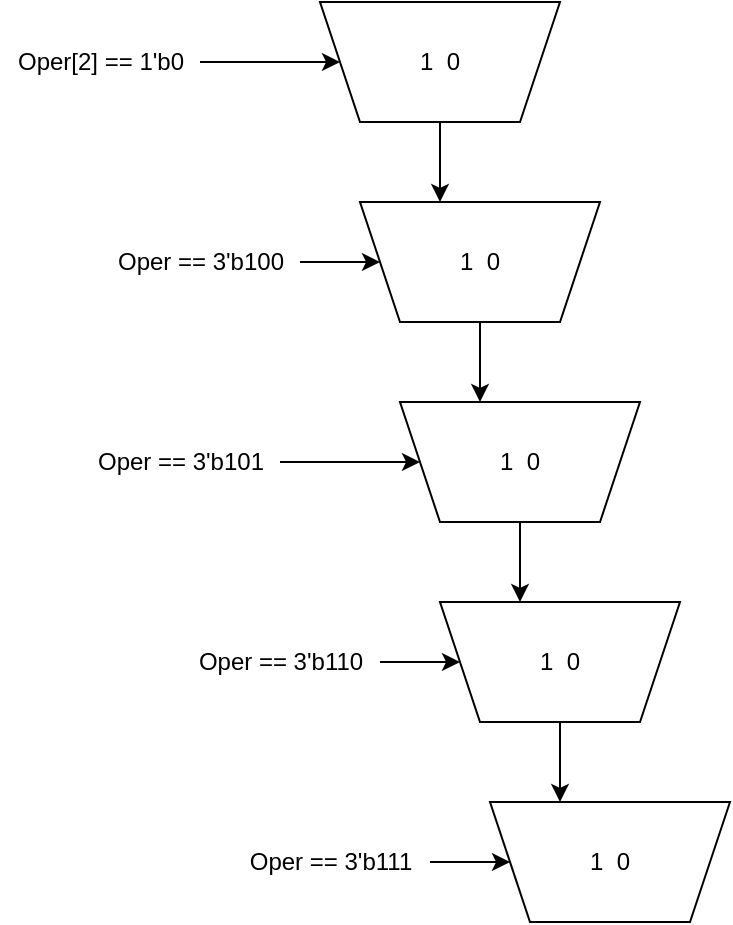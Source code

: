<mxfile version="16.5.6" type="github">
  <diagram id="YD-U70I8awbXt-79FAHw" name="Page-1">
    <mxGraphModel dx="774" dy="1122" grid="1" gridSize="10" guides="1" tooltips="1" connect="1" arrows="1" fold="1" page="1" pageScale="1" pageWidth="1654" pageHeight="2336" math="0" shadow="0">
      <root>
        <mxCell id="0" />
        <mxCell id="1" parent="0" />
        <mxCell id="c6nmPjCU_6RG-IFTGdHf-1" value="1&lt;span style=&quot;white-space: pre&quot;&gt;	&lt;/span&gt;&lt;span style=&quot;white-space: pre&quot;&gt;	&lt;/span&gt;0" style="shape=trapezoid;perimeter=trapezoidPerimeter;whiteSpace=wrap;html=1;fixedSize=1;direction=west;" vertex="1" parent="1">
          <mxGeometry x="310" y="300" width="120" height="60" as="geometry" />
        </mxCell>
        <mxCell id="c6nmPjCU_6RG-IFTGdHf-3" value="" style="edgeStyle=orthogonalEdgeStyle;rounded=0;orthogonalLoop=1;jettySize=auto;html=1;" edge="1" parent="1" source="c6nmPjCU_6RG-IFTGdHf-2" target="c6nmPjCU_6RG-IFTGdHf-1">
          <mxGeometry relative="1" as="geometry" />
        </mxCell>
        <mxCell id="c6nmPjCU_6RG-IFTGdHf-2" value="Oper[2] == 1&#39;b0" style="text;html=1;align=center;verticalAlign=middle;resizable=0;points=[];autosize=1;strokeColor=none;fillColor=none;" vertex="1" parent="1">
          <mxGeometry x="150" y="320" width="100" height="20" as="geometry" />
        </mxCell>
        <mxCell id="c6nmPjCU_6RG-IFTGdHf-4" value="" style="endArrow=classic;html=1;rounded=0;exitX=0.5;exitY=0;exitDx=0;exitDy=0;" edge="1" parent="1" source="c6nmPjCU_6RG-IFTGdHf-1">
          <mxGeometry width="50" height="50" relative="1" as="geometry">
            <mxPoint x="360" y="440" as="sourcePoint" />
            <mxPoint x="370" y="400" as="targetPoint" />
          </mxGeometry>
        </mxCell>
        <mxCell id="c6nmPjCU_6RG-IFTGdHf-15" value="" style="edgeStyle=orthogonalEdgeStyle;rounded=0;orthogonalLoop=1;jettySize=auto;html=1;" edge="1" parent="1" source="c6nmPjCU_6RG-IFTGdHf-5" target="c6nmPjCU_6RG-IFTGdHf-8">
          <mxGeometry relative="1" as="geometry">
            <Array as="points">
              <mxPoint x="390" y="490" />
              <mxPoint x="390" y="490" />
            </Array>
          </mxGeometry>
        </mxCell>
        <mxCell id="c6nmPjCU_6RG-IFTGdHf-5" value="1&lt;span style=&quot;white-space: pre&quot;&gt;	&lt;/span&gt;&lt;span style=&quot;white-space: pre&quot;&gt;	&lt;/span&gt;0" style="shape=trapezoid;perimeter=trapezoidPerimeter;whiteSpace=wrap;html=1;fixedSize=1;direction=west;" vertex="1" parent="1">
          <mxGeometry x="330" y="400" width="120" height="60" as="geometry" />
        </mxCell>
        <mxCell id="c6nmPjCU_6RG-IFTGdHf-7" value="" style="edgeStyle=orthogonalEdgeStyle;rounded=0;orthogonalLoop=1;jettySize=auto;html=1;" edge="1" parent="1" source="c6nmPjCU_6RG-IFTGdHf-6" target="c6nmPjCU_6RG-IFTGdHf-5">
          <mxGeometry relative="1" as="geometry" />
        </mxCell>
        <mxCell id="c6nmPjCU_6RG-IFTGdHf-6" value="Oper == 3&#39;b100" style="text;html=1;align=center;verticalAlign=middle;resizable=0;points=[];autosize=1;strokeColor=none;fillColor=none;" vertex="1" parent="1">
          <mxGeometry x="200" y="420" width="100" height="20" as="geometry" />
        </mxCell>
        <mxCell id="c6nmPjCU_6RG-IFTGdHf-8" value="1&lt;span style=&quot;white-space: pre&quot;&gt;	&lt;/span&gt;&lt;span style=&quot;white-space: pre&quot;&gt;	&lt;/span&gt;0" style="shape=trapezoid;perimeter=trapezoidPerimeter;whiteSpace=wrap;html=1;fixedSize=1;direction=west;" vertex="1" parent="1">
          <mxGeometry x="350" y="500" width="120" height="60" as="geometry" />
        </mxCell>
        <mxCell id="c6nmPjCU_6RG-IFTGdHf-9" value="" style="edgeStyle=orthogonalEdgeStyle;rounded=0;orthogonalLoop=1;jettySize=auto;html=1;" edge="1" parent="1" source="c6nmPjCU_6RG-IFTGdHf-10" target="c6nmPjCU_6RG-IFTGdHf-8">
          <mxGeometry relative="1" as="geometry" />
        </mxCell>
        <mxCell id="c6nmPjCU_6RG-IFTGdHf-10" value="Oper == 3&#39;b101" style="text;html=1;align=center;verticalAlign=middle;resizable=0;points=[];autosize=1;strokeColor=none;fillColor=none;" vertex="1" parent="1">
          <mxGeometry x="190" y="520" width="100" height="20" as="geometry" />
        </mxCell>
        <mxCell id="c6nmPjCU_6RG-IFTGdHf-11" value="" style="endArrow=classic;html=1;rounded=0;exitX=0.5;exitY=0;exitDx=0;exitDy=0;" edge="1" parent="1" source="c6nmPjCU_6RG-IFTGdHf-8">
          <mxGeometry width="50" height="50" relative="1" as="geometry">
            <mxPoint x="400" y="640" as="sourcePoint" />
            <mxPoint x="410" y="600" as="targetPoint" />
          </mxGeometry>
        </mxCell>
        <mxCell id="c6nmPjCU_6RG-IFTGdHf-19" value="" style="edgeStyle=orthogonalEdgeStyle;rounded=0;orthogonalLoop=1;jettySize=auto;html=1;" edge="1" parent="1" source="c6nmPjCU_6RG-IFTGdHf-12" target="c6nmPjCU_6RG-IFTGdHf-16">
          <mxGeometry relative="1" as="geometry">
            <Array as="points">
              <mxPoint x="430" y="690" />
              <mxPoint x="430" y="690" />
            </Array>
          </mxGeometry>
        </mxCell>
        <mxCell id="c6nmPjCU_6RG-IFTGdHf-12" value="1&lt;span style=&quot;white-space: pre&quot;&gt;	&lt;/span&gt;&lt;span style=&quot;white-space: pre&quot;&gt;	&lt;/span&gt;0" style="shape=trapezoid;perimeter=trapezoidPerimeter;whiteSpace=wrap;html=1;fixedSize=1;direction=west;" vertex="1" parent="1">
          <mxGeometry x="370" y="600" width="120" height="60" as="geometry" />
        </mxCell>
        <mxCell id="c6nmPjCU_6RG-IFTGdHf-13" value="" style="edgeStyle=orthogonalEdgeStyle;rounded=0;orthogonalLoop=1;jettySize=auto;html=1;" edge="1" parent="1" source="c6nmPjCU_6RG-IFTGdHf-14" target="c6nmPjCU_6RG-IFTGdHf-12">
          <mxGeometry relative="1" as="geometry" />
        </mxCell>
        <mxCell id="c6nmPjCU_6RG-IFTGdHf-14" value="Oper == 3&#39;b110" style="text;html=1;align=center;verticalAlign=middle;resizable=0;points=[];autosize=1;strokeColor=none;fillColor=none;" vertex="1" parent="1">
          <mxGeometry x="240" y="620" width="100" height="20" as="geometry" />
        </mxCell>
        <mxCell id="c6nmPjCU_6RG-IFTGdHf-16" value="1&lt;span style=&quot;white-space: pre&quot;&gt;	&lt;/span&gt;&lt;span style=&quot;white-space: pre&quot;&gt;	&lt;/span&gt;0" style="shape=trapezoid;perimeter=trapezoidPerimeter;whiteSpace=wrap;html=1;fixedSize=1;direction=west;" vertex="1" parent="1">
          <mxGeometry x="395" y="700" width="120" height="60" as="geometry" />
        </mxCell>
        <mxCell id="c6nmPjCU_6RG-IFTGdHf-17" value="" style="edgeStyle=orthogonalEdgeStyle;rounded=0;orthogonalLoop=1;jettySize=auto;html=1;" edge="1" parent="1" source="c6nmPjCU_6RG-IFTGdHf-18" target="c6nmPjCU_6RG-IFTGdHf-16">
          <mxGeometry relative="1" as="geometry" />
        </mxCell>
        <mxCell id="c6nmPjCU_6RG-IFTGdHf-18" value="Oper == 3&#39;b111" style="text;html=1;align=center;verticalAlign=middle;resizable=0;points=[];autosize=1;strokeColor=none;fillColor=none;" vertex="1" parent="1">
          <mxGeometry x="265" y="720" width="100" height="20" as="geometry" />
        </mxCell>
      </root>
    </mxGraphModel>
  </diagram>
</mxfile>
